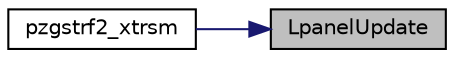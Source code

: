 digraph "LpanelUpdate"
{
 // LATEX_PDF_SIZE
  edge [fontname="Helvetica",fontsize="10",labelfontname="Helvetica",labelfontsize="10"];
  node [fontname="Helvetica",fontsize="10",shape=record];
  rankdir="RL";
  Node1 [label="LpanelUpdate",height=0.2,width=0.4,color="black", fillcolor="grey75", style="filled", fontcolor="black",tooltip=" "];
  Node1 -> Node2 [dir="back",color="midnightblue",fontsize="10",style="solid",fontname="Helvetica"];
  Node2 [label="pzgstrf2_xtrsm",height=0.2,width=0.4,color="black", fillcolor="white", style="filled",URL="$pzgstrf2_8c.html#a1e62874917c2d43be54d81b903d24bfc",tooltip=" "];
}
